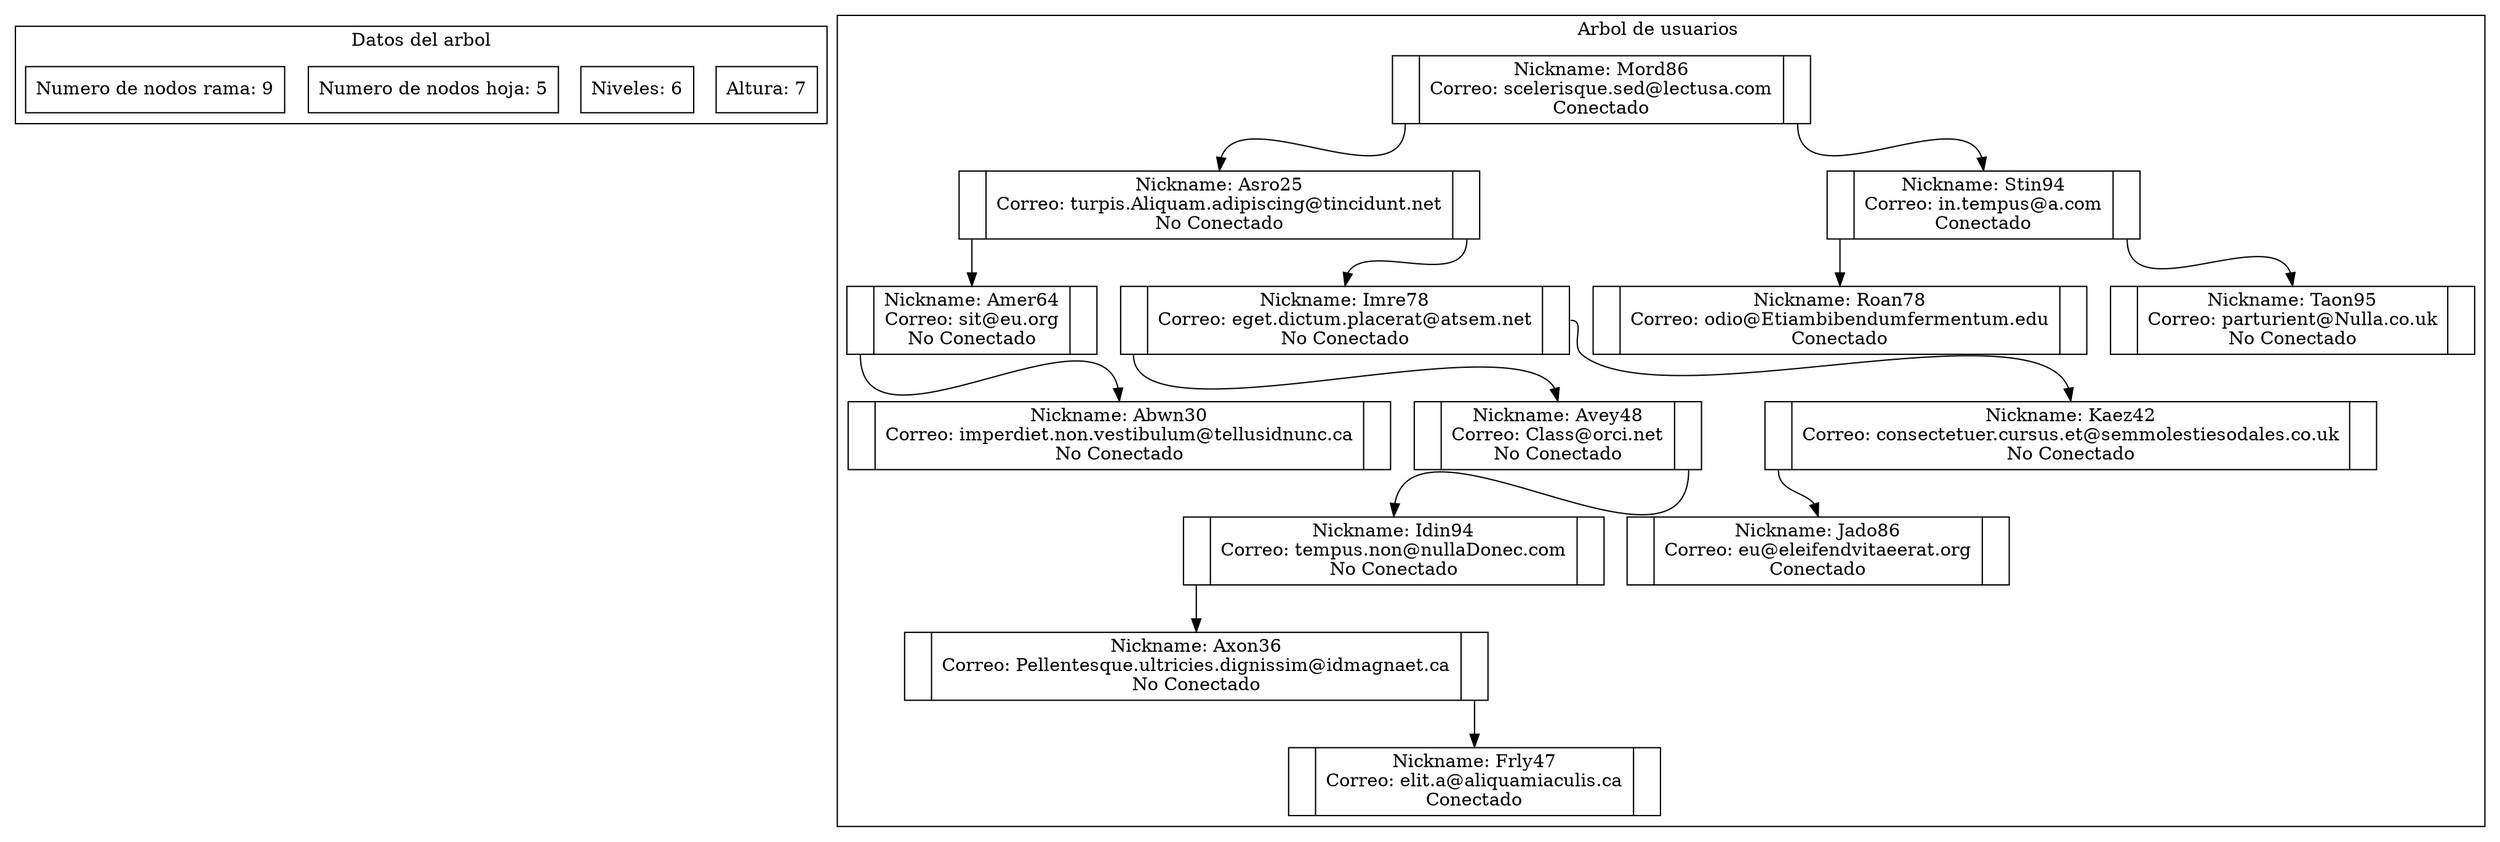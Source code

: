 digraph{
node[shape = record];
subgraph clusterdatos{
label = "Datos del arbol"
alt[label="Altura: 7"];
niv[label="Niveles: 6"];
hoja[label="Numero de nodos hoja: 5"];
rama[label="Numero de nodos rama: 9"];
}
subgraph clusterarbol{
label = "Arbol de usuarios "
aur[label = "<f0> | <f1> Nickname: Mord86\nCorreo: scelerisque.sed@lectusa.com\nConectado|<f2> "];
auri[label = "<f0> | <f1> Nickname: Asro25\nCorreo: turpis.Aliquam.adipiscing@tincidunt.net\nNo Conectado|<f2> "];
aurii[label = "<f0> | <f1> Nickname: Amer64\nCorreo: sit@eu.org\nNo Conectado|<f2> "];
auriii[label = "<f0> | <f1> Nickname: Abwn30\nCorreo: imperdiet.non.vestibulum@tellusidnunc.ca\nNo Conectado|<f2> "];
aurid[label = "<f0> | <f1> Nickname: Imre78\nCorreo: eget.dictum.placerat@atsem.net\nNo Conectado|<f2> "];
auridi[label = "<f0> | <f1> Nickname: Avey48\nCorreo: Class@orci.net\nNo Conectado|<f2> "];
auridid[label = "<f0> | <f1> Nickname: Idin94\nCorreo: tempus.non@nullaDonec.com\nNo Conectado|<f2> "];
aurididi[label = "<f0> | <f1> Nickname: Axon36\nCorreo: Pellentesque.ultricies.dignissim@idmagnaet.ca\nNo Conectado|<f2> "];
aurididid[label = "<f0> | <f1> Nickname: Frly47\nCorreo: elit.a@aliquamiaculis.ca\nConectado|<f2> "];
auridd[label = "<f0> | <f1> Nickname: Kaez42\nCorreo: consectetuer.cursus.et@semmolestiesodales.co.uk\nNo Conectado|<f2> "];
auriddi[label = "<f0> | <f1> Nickname: Jado86\nCorreo: eu@eleifendvitaeerat.org\nConectado|<f2> "];
aurd[label = "<f0> | <f1> Nickname: Stin94\nCorreo: in.tempus@a.com\nConectado|<f2> "];
aurdi[label = "<f0> | <f1> Nickname: Roan78\nCorreo: odio@Etiambibendumfermentum.edu\nConectado|<f2> "];
aurdd[label = "<f0> | <f1> Nickname: Taon95\nCorreo: parturient@Nulla.co.uk\nNo Conectado|<f2> "];

aur:f0->auri:f1;
aur:f2->aurd:f1;
auri:f0->aurii:f1;
auri:f2->aurid:f1;
aurii:f0->auriii:f1;
aurid:f0->auridi:f1;
aurid:f2->auridd:f1;
auridi:f2->auridid:f1;
auridid:f0->aurididi:f1;
aurididi:f2->aurididid:f1;
auridd:f0->auriddi:f1;
aurd:f0->aurdi:f1;
aurd:f2->aurdd:f1;

}
}
